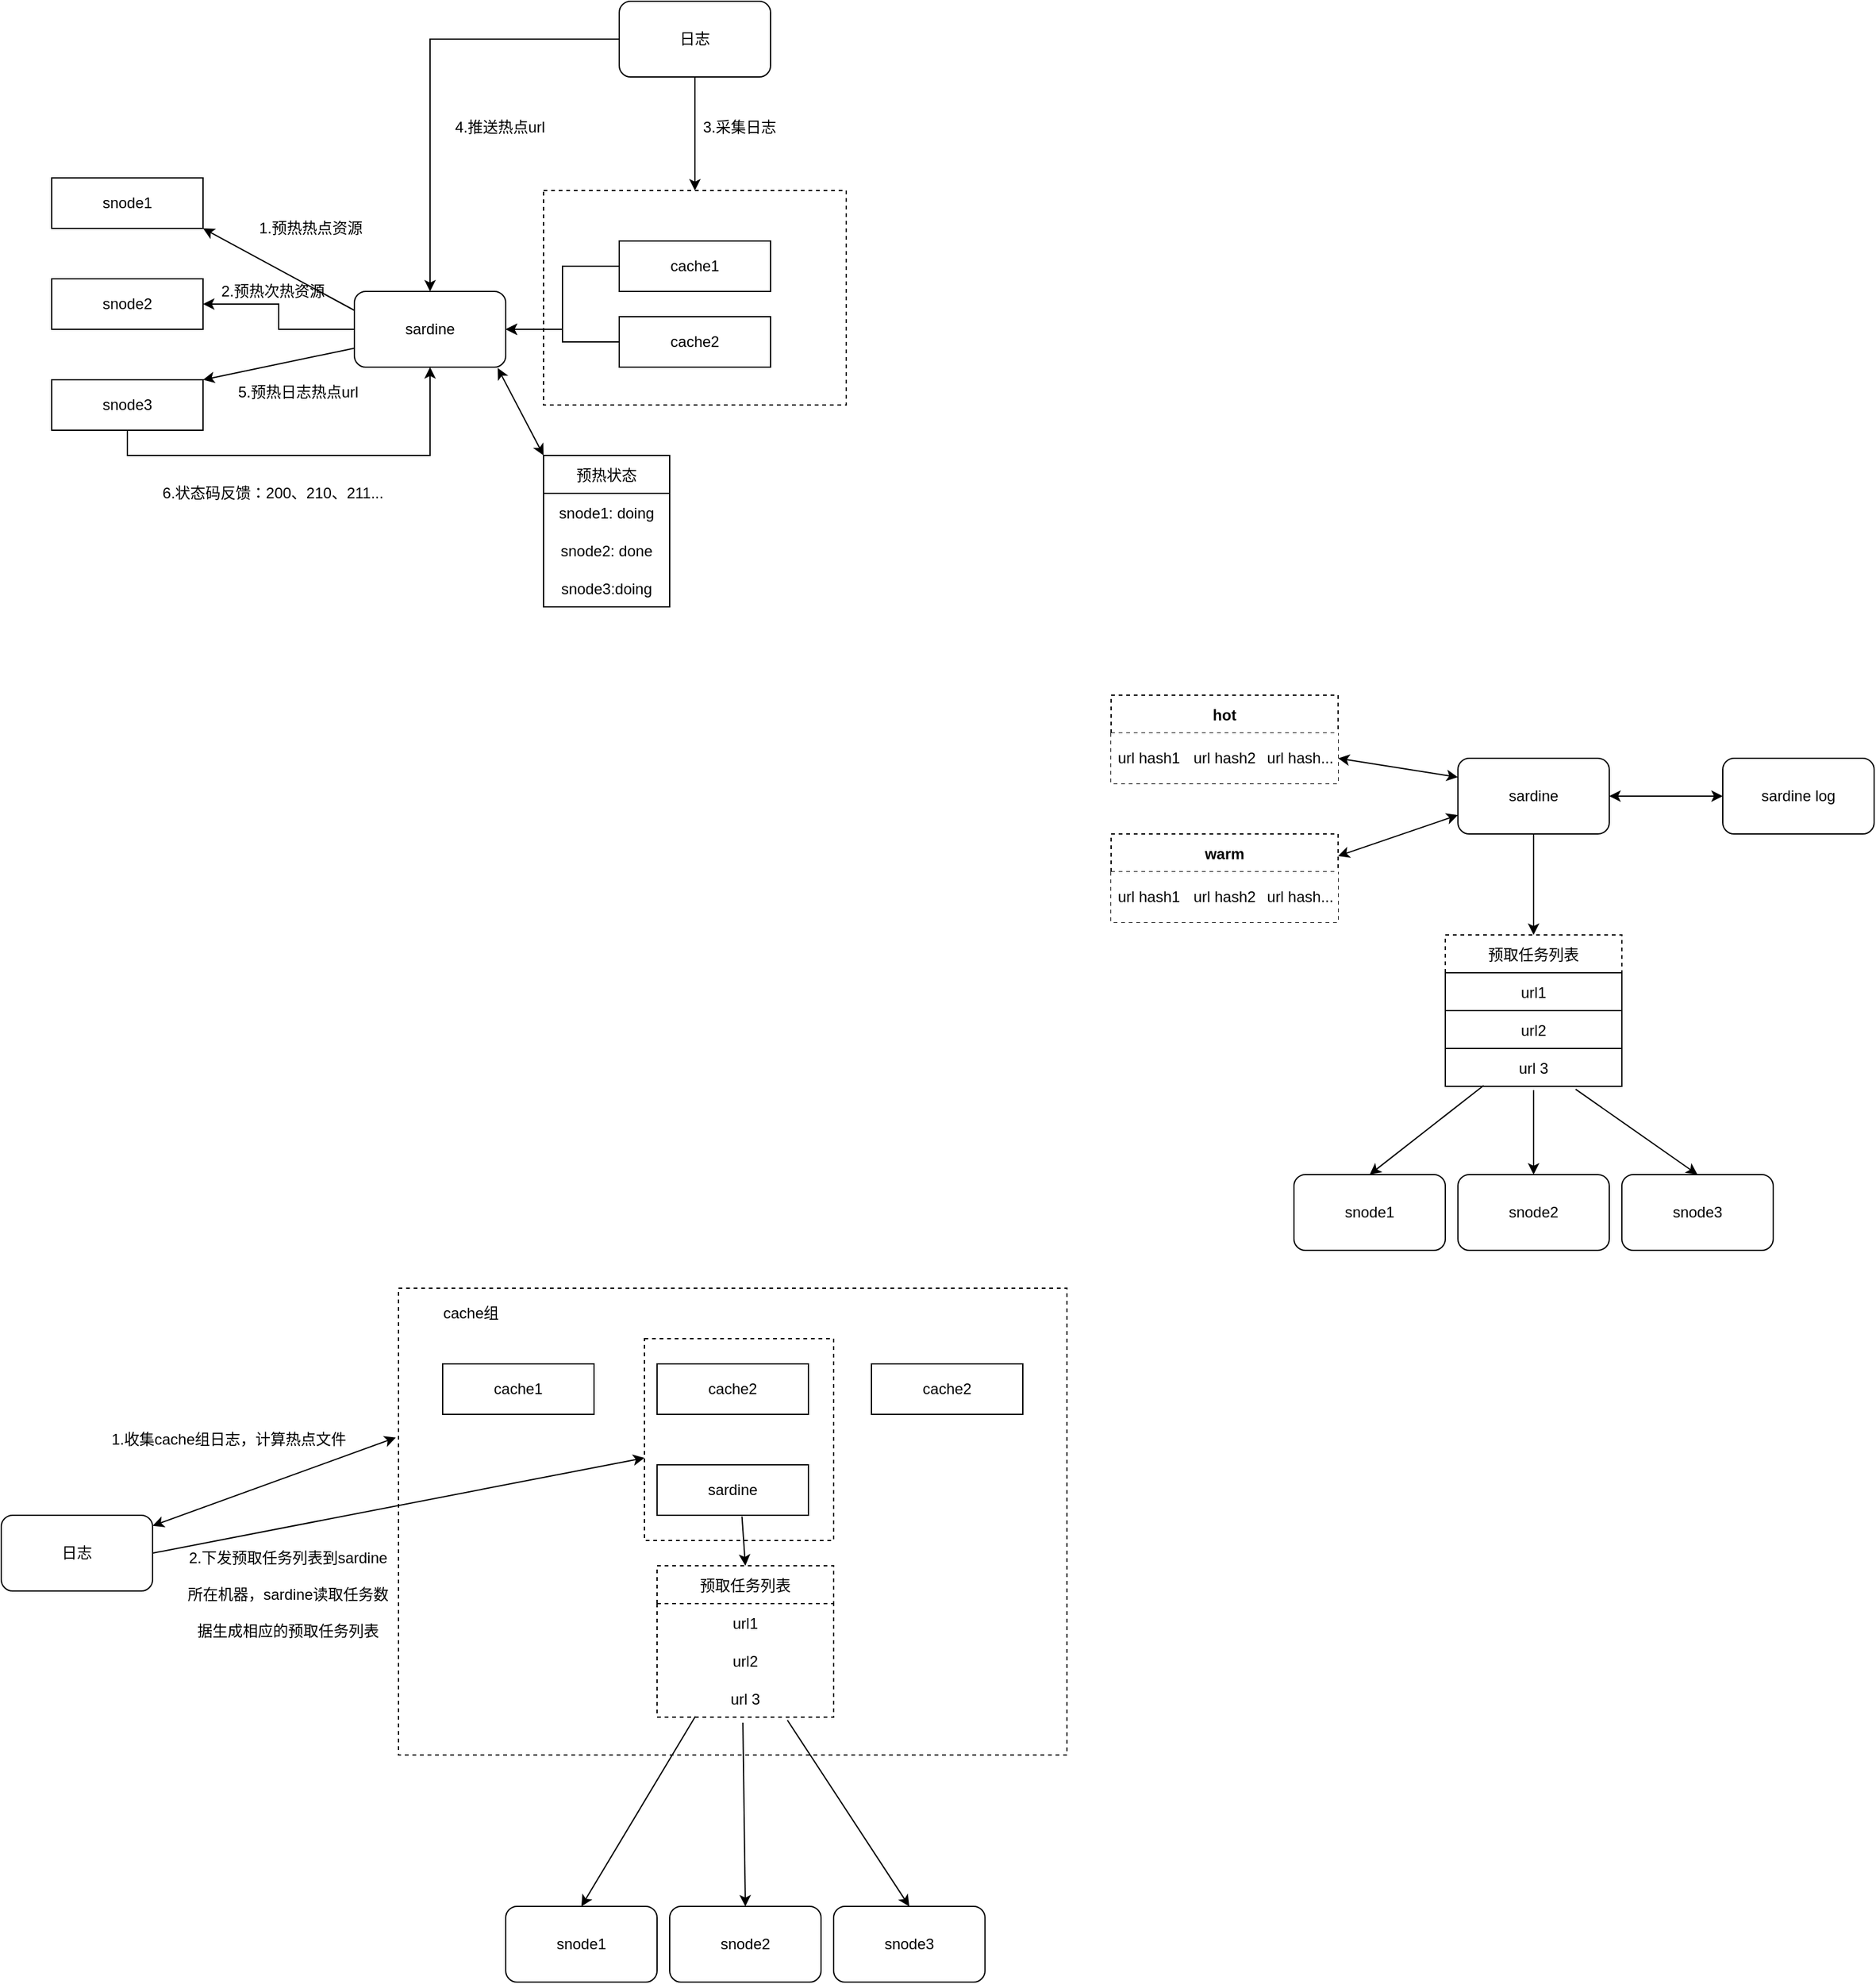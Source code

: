 <mxfile version="15.6.5" type="github">
  <diagram id="E5W-uu2God22g7Ky9WZ-" name="Page-1">
    <mxGraphModel dx="1426" dy="742" grid="1" gridSize="10" guides="1" tooltips="1" connect="1" arrows="1" fold="1" page="1" pageScale="1" pageWidth="10200" pageHeight="10600" math="0" shadow="0">
      <root>
        <mxCell id="0" />
        <mxCell id="1" parent="0" />
        <mxCell id="YZNdHFCtToBKcQ6RWs2M-12" value="" style="edgeStyle=orthogonalEdgeStyle;rounded=0;orthogonalLoop=1;jettySize=auto;html=1;" parent="1" source="YZNdHFCtToBKcQ6RWs2M-1" target="YZNdHFCtToBKcQ6RWs2M-10" edge="1">
          <mxGeometry relative="1" as="geometry" />
        </mxCell>
        <mxCell id="YZNdHFCtToBKcQ6RWs2M-1" value="cache1" style="rounded=0;whiteSpace=wrap;html=1;" parent="1" vertex="1">
          <mxGeometry x="660" y="350" width="120" height="40" as="geometry" />
        </mxCell>
        <mxCell id="YZNdHFCtToBKcQ6RWs2M-13" value="" style="edgeStyle=orthogonalEdgeStyle;rounded=0;orthogonalLoop=1;jettySize=auto;html=1;" parent="1" source="YZNdHFCtToBKcQ6RWs2M-2" target="YZNdHFCtToBKcQ6RWs2M-10" edge="1">
          <mxGeometry relative="1" as="geometry" />
        </mxCell>
        <mxCell id="YZNdHFCtToBKcQ6RWs2M-2" value="cache2" style="rounded=0;whiteSpace=wrap;html=1;" parent="1" vertex="1">
          <mxGeometry x="660" y="410" width="120" height="40" as="geometry" />
        </mxCell>
        <mxCell id="YZNdHFCtToBKcQ6RWs2M-3" value="snode1" style="rounded=0;whiteSpace=wrap;html=1;" parent="1" vertex="1">
          <mxGeometry x="210" y="300" width="120" height="40" as="geometry" />
        </mxCell>
        <mxCell id="YZNdHFCtToBKcQ6RWs2M-4" value="snode2" style="rounded=0;whiteSpace=wrap;html=1;" parent="1" vertex="1">
          <mxGeometry x="210" y="380" width="120" height="40" as="geometry" />
        </mxCell>
        <mxCell id="iMfXWxvWurZU4nPIZbST-1" value="" style="edgeStyle=orthogonalEdgeStyle;rounded=0;orthogonalLoop=1;jettySize=auto;html=1;fontColor=default;exitX=0.5;exitY=1;exitDx=0;exitDy=0;strokeColor=default;labelBackgroundColor=default;" edge="1" parent="1" source="YZNdHFCtToBKcQ6RWs2M-5" target="YZNdHFCtToBKcQ6RWs2M-10">
          <mxGeometry relative="1" as="geometry" />
        </mxCell>
        <mxCell id="YZNdHFCtToBKcQ6RWs2M-5" value="snode3" style="rounded=0;whiteSpace=wrap;html=1;fillColor=default;strokeColor=default;fontColor=default;" parent="1" vertex="1">
          <mxGeometry x="210" y="460" width="120" height="40" as="geometry" />
        </mxCell>
        <mxCell id="YZNdHFCtToBKcQ6RWs2M-20" value="" style="edgeStyle=orthogonalEdgeStyle;rounded=0;orthogonalLoop=1;jettySize=auto;html=1;" parent="1" source="YZNdHFCtToBKcQ6RWs2M-10" target="YZNdHFCtToBKcQ6RWs2M-4" edge="1">
          <mxGeometry relative="1" as="geometry" />
        </mxCell>
        <mxCell id="YZNdHFCtToBKcQ6RWs2M-10" value="sardine" style="rounded=1;whiteSpace=wrap;html=1;fillColor=default;strokeColor=default;fontColor=default;" parent="1" vertex="1">
          <mxGeometry x="450" y="390" width="120" height="60" as="geometry" />
        </mxCell>
        <mxCell id="YZNdHFCtToBKcQ6RWs2M-19" value="" style="edgeStyle=orthogonalEdgeStyle;rounded=0;orthogonalLoop=1;jettySize=auto;html=1;" parent="1" source="YZNdHFCtToBKcQ6RWs2M-11" target="YZNdHFCtToBKcQ6RWs2M-17" edge="1">
          <mxGeometry relative="1" as="geometry" />
        </mxCell>
        <mxCell id="YZNdHFCtToBKcQ6RWs2M-23" value="" style="edgeStyle=orthogonalEdgeStyle;rounded=0;orthogonalLoop=1;jettySize=auto;html=1;" parent="1" source="YZNdHFCtToBKcQ6RWs2M-11" target="YZNdHFCtToBKcQ6RWs2M-10" edge="1">
          <mxGeometry relative="1" as="geometry" />
        </mxCell>
        <mxCell id="YZNdHFCtToBKcQ6RWs2M-11" value="日志" style="rounded=1;whiteSpace=wrap;html=1;" parent="1" vertex="1">
          <mxGeometry x="660" y="160" width="120" height="60" as="geometry" />
        </mxCell>
        <mxCell id="YZNdHFCtToBKcQ6RWs2M-17" value="" style="rounded=0;whiteSpace=wrap;html=1;fillColor=none;dashed=1;" parent="1" vertex="1">
          <mxGeometry x="600" y="310" width="240" height="170" as="geometry" />
        </mxCell>
        <mxCell id="YZNdHFCtToBKcQ6RWs2M-21" value="" style="endArrow=classic;html=1;entryX=1;entryY=1;entryDx=0;entryDy=0;exitX=0;exitY=0.25;exitDx=0;exitDy=0;" parent="1" source="YZNdHFCtToBKcQ6RWs2M-10" target="YZNdHFCtToBKcQ6RWs2M-3" edge="1">
          <mxGeometry width="50" height="50" relative="1" as="geometry">
            <mxPoint x="690" y="410" as="sourcePoint" />
            <mxPoint x="740" y="360" as="targetPoint" />
          </mxGeometry>
        </mxCell>
        <mxCell id="YZNdHFCtToBKcQ6RWs2M-22" value="" style="endArrow=classic;html=1;entryX=1;entryY=0;entryDx=0;entryDy=0;exitX=0;exitY=0.75;exitDx=0;exitDy=0;" parent="1" source="YZNdHFCtToBKcQ6RWs2M-10" target="YZNdHFCtToBKcQ6RWs2M-5" edge="1">
          <mxGeometry width="50" height="50" relative="1" as="geometry">
            <mxPoint x="470" y="395" as="sourcePoint" />
            <mxPoint x="420" y="350" as="targetPoint" />
          </mxGeometry>
        </mxCell>
        <mxCell id="YZNdHFCtToBKcQ6RWs2M-33" value="2.预热次热资源" style="text;html=1;align=center;verticalAlign=middle;resizable=0;points=[];autosize=1;strokeColor=none;fillColor=none;" parent="1" vertex="1">
          <mxGeometry x="335" y="380" width="100" height="20" as="geometry" />
        </mxCell>
        <mxCell id="YZNdHFCtToBKcQ6RWs2M-34" value="3.采集日志" style="text;html=1;align=center;verticalAlign=middle;resizable=0;points=[];autosize=1;strokeColor=none;fillColor=none;" parent="1" vertex="1">
          <mxGeometry x="720" y="250" width="70" height="20" as="geometry" />
        </mxCell>
        <mxCell id="YZNdHFCtToBKcQ6RWs2M-35" value="4.推送热点url" style="text;html=1;align=center;verticalAlign=middle;resizable=0;points=[];autosize=1;strokeColor=none;fillColor=none;" parent="1" vertex="1">
          <mxGeometry x="520" y="250" width="90" height="20" as="geometry" />
        </mxCell>
        <mxCell id="YZNdHFCtToBKcQ6RWs2M-36" value="1.预热热点资源" style="text;html=1;align=center;verticalAlign=middle;resizable=0;points=[];autosize=1;strokeColor=none;fillColor=none;" parent="1" vertex="1">
          <mxGeometry x="365" y="330" width="100" height="20" as="geometry" />
        </mxCell>
        <mxCell id="YZNdHFCtToBKcQ6RWs2M-37" value="5.预热日志热点url" style="text;html=1;align=center;verticalAlign=middle;resizable=0;points=[];autosize=1;strokeColor=none;fillColor=none;fontColor=default;" parent="1" vertex="1">
          <mxGeometry x="350" y="460" width="110" height="20" as="geometry" />
        </mxCell>
        <mxCell id="YZNdHFCtToBKcQ6RWs2M-41" value="sardine" style="rounded=1;whiteSpace=wrap;html=1;fillColor=default;strokeColor=default;fontColor=default;" parent="1" vertex="1">
          <mxGeometry x="1325" y="760" width="120" height="60" as="geometry" />
        </mxCell>
        <mxCell id="YZNdHFCtToBKcQ6RWs2M-43" value="hot" style="shape=table;startSize=30;container=1;collapsible=0;childLayout=tableLayout;fontStyle=1;align=center;pointerEvents=1;dashed=1;fillColor=none;" parent="1" vertex="1">
          <mxGeometry x="1050" y="710" width="180" height="70" as="geometry" />
        </mxCell>
        <mxCell id="YZNdHFCtToBKcQ6RWs2M-48" value="" style="shape=partialRectangle;html=1;whiteSpace=wrap;collapsible=0;dropTarget=0;pointerEvents=0;fillColor=default;top=0;left=0;bottom=0;right=0;points=[[0,0.5],[1,0.5]];portConstraint=eastwest;strokeColor=default;fontColor=default;" parent="YZNdHFCtToBKcQ6RWs2M-43" vertex="1">
          <mxGeometry y="30" width="180" height="40" as="geometry" />
        </mxCell>
        <mxCell id="YZNdHFCtToBKcQ6RWs2M-49" value="url hash1" style="shape=partialRectangle;html=1;whiteSpace=wrap;connectable=0;fillColor=default;top=0;left=0;bottom=0;right=0;overflow=hidden;pointerEvents=1;strokeColor=default;fontColor=default;" parent="YZNdHFCtToBKcQ6RWs2M-48" vertex="1">
          <mxGeometry width="60" height="40" as="geometry">
            <mxRectangle width="60" height="40" as="alternateBounds" />
          </mxGeometry>
        </mxCell>
        <mxCell id="YZNdHFCtToBKcQ6RWs2M-50" value="&lt;span&gt;url hash2&lt;/span&gt;" style="shape=partialRectangle;html=1;whiteSpace=wrap;connectable=0;fillColor=default;top=0;left=0;bottom=0;right=0;overflow=hidden;pointerEvents=1;strokeColor=default;fontColor=default;" parent="YZNdHFCtToBKcQ6RWs2M-48" vertex="1">
          <mxGeometry x="60" width="60" height="40" as="geometry">
            <mxRectangle width="60" height="40" as="alternateBounds" />
          </mxGeometry>
        </mxCell>
        <mxCell id="YZNdHFCtToBKcQ6RWs2M-51" value="&lt;span&gt;url hash...&lt;/span&gt;" style="shape=partialRectangle;html=1;whiteSpace=wrap;connectable=0;fillColor=default;top=0;left=0;bottom=0;right=0;overflow=hidden;pointerEvents=1;strokeColor=default;fontColor=default;" parent="YZNdHFCtToBKcQ6RWs2M-48" vertex="1">
          <mxGeometry x="120" width="60" height="40" as="geometry">
            <mxRectangle width="60" height="40" as="alternateBounds" />
          </mxGeometry>
        </mxCell>
        <mxCell id="YZNdHFCtToBKcQ6RWs2M-68" value="warm" style="shape=table;startSize=30;container=1;collapsible=0;childLayout=tableLayout;fontStyle=1;align=center;pointerEvents=1;dashed=1;fillColor=default;strokeColor=default;fontColor=default;" parent="1" vertex="1">
          <mxGeometry x="1050" y="820" width="180" height="70" as="geometry" />
        </mxCell>
        <mxCell id="YZNdHFCtToBKcQ6RWs2M-69" value="" style="shape=partialRectangle;html=1;whiteSpace=wrap;collapsible=0;dropTarget=0;pointerEvents=0;fillColor=default;top=0;left=0;bottom=0;right=0;points=[[0,0.5],[1,0.5]];portConstraint=eastwest;strokeColor=default;fontColor=default;" parent="YZNdHFCtToBKcQ6RWs2M-68" vertex="1">
          <mxGeometry y="30" width="180" height="40" as="geometry" />
        </mxCell>
        <mxCell id="YZNdHFCtToBKcQ6RWs2M-70" value="url hash1" style="shape=partialRectangle;html=1;whiteSpace=wrap;connectable=0;fillColor=default;top=0;left=0;bottom=0;right=0;overflow=hidden;pointerEvents=1;strokeColor=default;fontColor=default;" parent="YZNdHFCtToBKcQ6RWs2M-69" vertex="1">
          <mxGeometry width="60" height="40" as="geometry">
            <mxRectangle width="60" height="40" as="alternateBounds" />
          </mxGeometry>
        </mxCell>
        <mxCell id="YZNdHFCtToBKcQ6RWs2M-71" value="&lt;span&gt;url hash2&lt;/span&gt;" style="shape=partialRectangle;html=1;whiteSpace=wrap;connectable=0;fillColor=default;top=0;left=0;bottom=0;right=0;overflow=hidden;pointerEvents=1;strokeColor=default;fontColor=default;" parent="YZNdHFCtToBKcQ6RWs2M-69" vertex="1">
          <mxGeometry x="60" width="60" height="40" as="geometry">
            <mxRectangle width="60" height="40" as="alternateBounds" />
          </mxGeometry>
        </mxCell>
        <mxCell id="YZNdHFCtToBKcQ6RWs2M-72" value="&lt;span&gt;url hash...&lt;/span&gt;" style="shape=partialRectangle;html=1;whiteSpace=wrap;connectable=0;fillColor=default;top=0;left=0;bottom=0;right=0;overflow=hidden;pointerEvents=1;strokeColor=default;fontColor=default;" parent="YZNdHFCtToBKcQ6RWs2M-69" vertex="1">
          <mxGeometry x="120" width="60" height="40" as="geometry">
            <mxRectangle width="60" height="40" as="alternateBounds" />
          </mxGeometry>
        </mxCell>
        <mxCell id="YZNdHFCtToBKcQ6RWs2M-73" value="sardine log" style="rounded=1;whiteSpace=wrap;html=1;fillColor=default;strokeColor=default;fontColor=default;" parent="1" vertex="1">
          <mxGeometry x="1535" y="760" width="120" height="60" as="geometry" />
        </mxCell>
        <mxCell id="YZNdHFCtToBKcQ6RWs2M-74" value="snode2" style="rounded=1;whiteSpace=wrap;html=1;fillColor=default;strokeColor=default;fontColor=default;" parent="1" vertex="1">
          <mxGeometry x="1325" y="1090" width="120" height="60" as="geometry" />
        </mxCell>
        <mxCell id="YZNdHFCtToBKcQ6RWs2M-78" value="预取任务列表" style="swimlane;fontStyle=0;childLayout=stackLayout;horizontal=1;startSize=30;horizontalStack=0;resizeParent=1;resizeParentMax=0;resizeLast=0;collapsible=1;marginBottom=0;dashed=1;fillColor=default;strokeColor=default;fontColor=default;" parent="1" vertex="1">
          <mxGeometry x="1315" y="900" width="140" height="120" as="geometry" />
        </mxCell>
        <mxCell id="YZNdHFCtToBKcQ6RWs2M-79" value="url1" style="text;strokeColor=default;fillColor=default;align=center;verticalAlign=middle;spacingLeft=4;spacingRight=4;overflow=hidden;points=[[0,0.5],[1,0.5]];portConstraint=eastwest;rotatable=0;fontColor=default;" parent="YZNdHFCtToBKcQ6RWs2M-78" vertex="1">
          <mxGeometry y="30" width="140" height="30" as="geometry" />
        </mxCell>
        <mxCell id="YZNdHFCtToBKcQ6RWs2M-80" value="url2" style="text;strokeColor=default;fillColor=default;align=center;verticalAlign=middle;spacingLeft=4;spacingRight=4;overflow=hidden;points=[[0,0.5],[1,0.5]];portConstraint=eastwest;rotatable=0;fontColor=default;" parent="YZNdHFCtToBKcQ6RWs2M-78" vertex="1">
          <mxGeometry y="60" width="140" height="30" as="geometry" />
        </mxCell>
        <mxCell id="YZNdHFCtToBKcQ6RWs2M-81" value="url 3" style="text;strokeColor=default;fillColor=default;align=center;verticalAlign=middle;spacingLeft=4;spacingRight=4;overflow=hidden;points=[[0,0.5],[1,0.5]];portConstraint=eastwest;rotatable=0;fontColor=default;" parent="YZNdHFCtToBKcQ6RWs2M-78" vertex="1">
          <mxGeometry y="90" width="140" height="30" as="geometry" />
        </mxCell>
        <mxCell id="YZNdHFCtToBKcQ6RWs2M-82" value="snode3" style="rounded=1;whiteSpace=wrap;html=1;fillColor=default;strokeColor=default;fontColor=default;" parent="1" vertex="1">
          <mxGeometry x="1455" y="1090" width="120" height="60" as="geometry" />
        </mxCell>
        <mxCell id="YZNdHFCtToBKcQ6RWs2M-83" value="snode1" style="rounded=1;whiteSpace=wrap;html=1;fillColor=default;strokeColor=default;fontColor=default;" parent="1" vertex="1">
          <mxGeometry x="1195" y="1090" width="120" height="60" as="geometry" />
        </mxCell>
        <mxCell id="YZNdHFCtToBKcQ6RWs2M-84" value="" style="endArrow=classic;startArrow=classic;html=1;exitX=1;exitY=0.5;exitDx=0;exitDy=0;entryX=0;entryY=0.25;entryDx=0;entryDy=0;fillColor=default;strokeColor=default;fontColor=default;" parent="1" source="YZNdHFCtToBKcQ6RWs2M-48" target="YZNdHFCtToBKcQ6RWs2M-41" edge="1">
          <mxGeometry width="50" height="50" relative="1" as="geometry">
            <mxPoint x="1325" y="970" as="sourcePoint" />
            <mxPoint x="1375" y="920" as="targetPoint" />
          </mxGeometry>
        </mxCell>
        <mxCell id="YZNdHFCtToBKcQ6RWs2M-85" value="" style="endArrow=classic;startArrow=classic;html=1;exitX=1;exitY=0.25;exitDx=0;exitDy=0;entryX=0;entryY=0.75;entryDx=0;entryDy=0;fillColor=default;strokeColor=default;fontColor=default;" parent="1" source="YZNdHFCtToBKcQ6RWs2M-68" target="YZNdHFCtToBKcQ6RWs2M-41" edge="1">
          <mxGeometry width="50" height="50" relative="1" as="geometry">
            <mxPoint x="1240" y="770" as="sourcePoint" />
            <mxPoint x="1335" y="785" as="targetPoint" />
          </mxGeometry>
        </mxCell>
        <mxCell id="YZNdHFCtToBKcQ6RWs2M-86" value="" style="endArrow=classic;startArrow=classic;html=1;exitX=1;exitY=0.5;exitDx=0;exitDy=0;entryX=0;entryY=0.5;entryDx=0;entryDy=0;fillColor=default;strokeColor=default;fontColor=default;" parent="1" source="YZNdHFCtToBKcQ6RWs2M-41" target="YZNdHFCtToBKcQ6RWs2M-73" edge="1">
          <mxGeometry width="50" height="50" relative="1" as="geometry">
            <mxPoint x="1440" y="792.5" as="sourcePoint" />
            <mxPoint x="1535" y="760" as="targetPoint" />
          </mxGeometry>
        </mxCell>
        <mxCell id="YZNdHFCtToBKcQ6RWs2M-87" value="" style="endArrow=classic;html=1;exitX=0.5;exitY=1;exitDx=0;exitDy=0;fillColor=default;strokeColor=default;fontColor=default;" parent="1" source="YZNdHFCtToBKcQ6RWs2M-41" target="YZNdHFCtToBKcQ6RWs2M-78" edge="1">
          <mxGeometry width="50" height="50" relative="1" as="geometry">
            <mxPoint x="1325" y="970" as="sourcePoint" />
            <mxPoint x="1375" y="920" as="targetPoint" />
          </mxGeometry>
        </mxCell>
        <mxCell id="YZNdHFCtToBKcQ6RWs2M-88" value="" style="endArrow=classic;html=1;exitX=0.217;exitY=0.978;exitDx=0;exitDy=0;exitPerimeter=0;entryX=0.5;entryY=0;entryDx=0;entryDy=0;fillColor=default;strokeColor=default;fontColor=default;" parent="1" source="YZNdHFCtToBKcQ6RWs2M-81" target="YZNdHFCtToBKcQ6RWs2M-83" edge="1">
          <mxGeometry width="50" height="50" relative="1" as="geometry">
            <mxPoint x="1325" y="970" as="sourcePoint" />
            <mxPoint x="1375" y="920" as="targetPoint" />
          </mxGeometry>
        </mxCell>
        <mxCell id="YZNdHFCtToBKcQ6RWs2M-89" value="" style="endArrow=classic;html=1;entryX=0.5;entryY=0;entryDx=0;entryDy=0;fillColor=default;strokeColor=default;fontColor=default;" parent="1" target="YZNdHFCtToBKcQ6RWs2M-74" edge="1">
          <mxGeometry width="50" height="50" relative="1" as="geometry">
            <mxPoint x="1385" y="1023" as="sourcePoint" />
            <mxPoint x="1255" y="1190" as="targetPoint" />
          </mxGeometry>
        </mxCell>
        <mxCell id="YZNdHFCtToBKcQ6RWs2M-90" value="" style="endArrow=classic;html=1;exitX=0.738;exitY=1.078;exitDx=0;exitDy=0;exitPerimeter=0;entryX=0.5;entryY=0;entryDx=0;entryDy=0;fillColor=default;strokeColor=default;fontColor=default;" parent="1" source="YZNdHFCtToBKcQ6RWs2M-81" target="YZNdHFCtToBKcQ6RWs2M-82" edge="1">
          <mxGeometry width="50" height="50" relative="1" as="geometry">
            <mxPoint x="1391.36" y="1093.33" as="sourcePoint" />
            <mxPoint x="1395" y="1190" as="targetPoint" />
          </mxGeometry>
        </mxCell>
        <mxCell id="YZNdHFCtToBKcQ6RWs2M-92" value="cache1" style="rounded=0;whiteSpace=wrap;html=1;" parent="1" vertex="1">
          <mxGeometry x="520" y="1240" width="120" height="40" as="geometry" />
        </mxCell>
        <mxCell id="YZNdHFCtToBKcQ6RWs2M-93" value="cache2" style="rounded=0;whiteSpace=wrap;html=1;" parent="1" vertex="1">
          <mxGeometry x="690" y="1240" width="120" height="40" as="geometry" />
        </mxCell>
        <mxCell id="YZNdHFCtToBKcQ6RWs2M-94" value="cache2" style="rounded=0;whiteSpace=wrap;html=1;" parent="1" vertex="1">
          <mxGeometry x="860" y="1240" width="120" height="40" as="geometry" />
        </mxCell>
        <mxCell id="YZNdHFCtToBKcQ6RWs2M-95" value="日志" style="rounded=1;whiteSpace=wrap;html=1;fillColor=none;align=center;" parent="1" vertex="1">
          <mxGeometry x="170" y="1360" width="120" height="60" as="geometry" />
        </mxCell>
        <mxCell id="YZNdHFCtToBKcQ6RWs2M-96" value="" style="rounded=0;whiteSpace=wrap;html=1;dashed=1;fillColor=none;align=center;" parent="1" vertex="1">
          <mxGeometry x="485" y="1180" width="530" height="370" as="geometry" />
        </mxCell>
        <mxCell id="YZNdHFCtToBKcQ6RWs2M-97" value="cache组" style="text;html=1;strokeColor=none;fillColor=none;align=center;verticalAlign=middle;whiteSpace=wrap;rounded=0;dashed=1;" parent="1" vertex="1">
          <mxGeometry x="515" y="1190" width="55" height="20" as="geometry" />
        </mxCell>
        <mxCell id="YZNdHFCtToBKcQ6RWs2M-98" value="sardine" style="rounded=0;whiteSpace=wrap;html=1;" parent="1" vertex="1">
          <mxGeometry x="690" y="1320" width="120" height="40" as="geometry" />
        </mxCell>
        <mxCell id="YZNdHFCtToBKcQ6RWs2M-101" value="1.收集cache组日志，计算热点文件" style="text;html=1;align=center;verticalAlign=middle;resizable=0;points=[];autosize=1;strokeColor=none;fillColor=none;" parent="1" vertex="1">
          <mxGeometry x="250" y="1290" width="200" height="20" as="geometry" />
        </mxCell>
        <mxCell id="YZNdHFCtToBKcQ6RWs2M-102" value="snode2" style="rounded=1;whiteSpace=wrap;html=1;" parent="1" vertex="1">
          <mxGeometry x="700" y="1670" width="120" height="60" as="geometry" />
        </mxCell>
        <mxCell id="YZNdHFCtToBKcQ6RWs2M-103" value="预取任务列表" style="swimlane;fontStyle=0;childLayout=stackLayout;horizontal=1;startSize=30;horizontalStack=0;resizeParent=1;resizeParentMax=0;resizeLast=0;collapsible=1;marginBottom=0;dashed=1;fillColor=none;" parent="1" vertex="1">
          <mxGeometry x="690" y="1400" width="140" height="120" as="geometry" />
        </mxCell>
        <mxCell id="YZNdHFCtToBKcQ6RWs2M-104" value="url1" style="text;strokeColor=none;fillColor=none;align=center;verticalAlign=middle;spacingLeft=4;spacingRight=4;overflow=hidden;points=[[0,0.5],[1,0.5]];portConstraint=eastwest;rotatable=0;" parent="YZNdHFCtToBKcQ6RWs2M-103" vertex="1">
          <mxGeometry y="30" width="140" height="30" as="geometry" />
        </mxCell>
        <mxCell id="YZNdHFCtToBKcQ6RWs2M-105" value="url2" style="text;strokeColor=none;fillColor=none;align=center;verticalAlign=middle;spacingLeft=4;spacingRight=4;overflow=hidden;points=[[0,0.5],[1,0.5]];portConstraint=eastwest;rotatable=0;" parent="YZNdHFCtToBKcQ6RWs2M-103" vertex="1">
          <mxGeometry y="60" width="140" height="30" as="geometry" />
        </mxCell>
        <mxCell id="YZNdHFCtToBKcQ6RWs2M-106" value="url 3" style="text;strokeColor=none;fillColor=none;align=center;verticalAlign=middle;spacingLeft=4;spacingRight=4;overflow=hidden;points=[[0,0.5],[1,0.5]];portConstraint=eastwest;rotatable=0;" parent="YZNdHFCtToBKcQ6RWs2M-103" vertex="1">
          <mxGeometry y="90" width="140" height="30" as="geometry" />
        </mxCell>
        <mxCell id="YZNdHFCtToBKcQ6RWs2M-107" value="snode3" style="rounded=1;whiteSpace=wrap;html=1;" parent="1" vertex="1">
          <mxGeometry x="830" y="1670" width="120" height="60" as="geometry" />
        </mxCell>
        <mxCell id="YZNdHFCtToBKcQ6RWs2M-108" value="" style="endArrow=classic;html=1;exitX=0.217;exitY=0.978;exitDx=0;exitDy=0;exitPerimeter=0;entryX=0.5;entryY=0;entryDx=0;entryDy=0;" parent="1" source="YZNdHFCtToBKcQ6RWs2M-106" edge="1">
          <mxGeometry width="50" height="50" relative="1" as="geometry">
            <mxPoint x="700" y="1550" as="sourcePoint" />
            <mxPoint x="630" y="1670" as="targetPoint" />
          </mxGeometry>
        </mxCell>
        <mxCell id="YZNdHFCtToBKcQ6RWs2M-109" value="" style="endArrow=classic;html=1;entryX=0.5;entryY=0;entryDx=0;entryDy=0;exitX=0.486;exitY=1.144;exitDx=0;exitDy=0;exitPerimeter=0;" parent="1" source="YZNdHFCtToBKcQ6RWs2M-106" target="YZNdHFCtToBKcQ6RWs2M-102" edge="1">
          <mxGeometry width="50" height="50" relative="1" as="geometry">
            <mxPoint x="760" y="1603" as="sourcePoint" />
            <mxPoint x="630" y="1770" as="targetPoint" />
          </mxGeometry>
        </mxCell>
        <mxCell id="YZNdHFCtToBKcQ6RWs2M-110" value="" style="endArrow=classic;html=1;exitX=0.738;exitY=1.078;exitDx=0;exitDy=0;exitPerimeter=0;entryX=0.5;entryY=0;entryDx=0;entryDy=0;" parent="1" source="YZNdHFCtToBKcQ6RWs2M-106" target="YZNdHFCtToBKcQ6RWs2M-107" edge="1">
          <mxGeometry width="50" height="50" relative="1" as="geometry">
            <mxPoint x="766.36" y="1673.33" as="sourcePoint" />
            <mxPoint x="770" y="1770" as="targetPoint" />
          </mxGeometry>
        </mxCell>
        <mxCell id="YZNdHFCtToBKcQ6RWs2M-111" value="snode1" style="rounded=1;whiteSpace=wrap;html=1;" parent="1" vertex="1">
          <mxGeometry x="570" y="1670" width="120" height="60" as="geometry" />
        </mxCell>
        <mxCell id="YZNdHFCtToBKcQ6RWs2M-112" value="" style="endArrow=classic;startArrow=classic;html=1;exitX=1;exitY=0.139;exitDx=0;exitDy=0;entryX=-0.004;entryY=0.32;entryDx=0;entryDy=0;entryPerimeter=0;exitPerimeter=0;" parent="1" source="YZNdHFCtToBKcQ6RWs2M-95" target="YZNdHFCtToBKcQ6RWs2M-96" edge="1">
          <mxGeometry width="50" height="50" relative="1" as="geometry">
            <mxPoint x="820" y="1490" as="sourcePoint" />
            <mxPoint x="870" y="1440" as="targetPoint" />
          </mxGeometry>
        </mxCell>
        <mxCell id="YZNdHFCtToBKcQ6RWs2M-113" value="" style="endArrow=classic;html=1;exitX=1;exitY=0.5;exitDx=0;exitDy=0;" parent="1" source="YZNdHFCtToBKcQ6RWs2M-95" target="YZNdHFCtToBKcQ6RWs2M-114" edge="1">
          <mxGeometry width="50" height="50" relative="1" as="geometry">
            <mxPoint x="770" y="1470" as="sourcePoint" />
            <mxPoint x="690" y="1410" as="targetPoint" />
          </mxGeometry>
        </mxCell>
        <mxCell id="YZNdHFCtToBKcQ6RWs2M-114" value="" style="rounded=0;whiteSpace=wrap;html=1;fillColor=none;align=center;dashed=1;" parent="1" vertex="1">
          <mxGeometry x="680" y="1220" width="150" height="160" as="geometry" />
        </mxCell>
        <mxCell id="YZNdHFCtToBKcQ6RWs2M-117" value="" style="endArrow=classic;html=1;exitX=0.561;exitY=1.025;exitDx=0;exitDy=0;exitPerimeter=0;entryX=0.5;entryY=0;entryDx=0;entryDy=0;" parent="1" source="YZNdHFCtToBKcQ6RWs2M-98" target="YZNdHFCtToBKcQ6RWs2M-103" edge="1">
          <mxGeometry width="50" height="50" relative="1" as="geometry">
            <mxPoint x="770" y="1470" as="sourcePoint" />
            <mxPoint x="820" y="1420" as="targetPoint" />
          </mxGeometry>
        </mxCell>
        <mxCell id="YZNdHFCtToBKcQ6RWs2M-119" value="&lt;h1&gt;&lt;span style=&quot;font-size: 12px ; font-weight: 400&quot;&gt;2.下发预取任务列表到sardine所在机器，sardine读取任务数据生成相应的预取任务列表&lt;/span&gt;&lt;br&gt;&lt;/h1&gt;" style="text;html=1;strokeColor=none;fillColor=none;spacing=5;spacingTop=-20;whiteSpace=wrap;overflow=hidden;rounded=0;dashed=1;align=center;" parent="1" vertex="1">
          <mxGeometry x="310" y="1370" width="175" height="100" as="geometry" />
        </mxCell>
        <mxCell id="iMfXWxvWurZU4nPIZbST-2" value="6.状态码反馈：200、210、211..." style="text;html=1;align=center;verticalAlign=middle;resizable=0;points=[];autosize=1;strokeColor=none;fillColor=none;fontColor=default;" vertex="1" parent="1">
          <mxGeometry x="290" y="540" width="190" height="20" as="geometry" />
        </mxCell>
        <mxCell id="iMfXWxvWurZU4nPIZbST-3" value="预热状态" style="swimlane;fontStyle=0;childLayout=stackLayout;horizontal=1;startSize=30;horizontalStack=0;resizeParent=1;resizeParentMax=0;resizeLast=0;collapsible=1;marginBottom=0;fontColor=default;strokeColor=default;fillColor=default;align=center;" vertex="1" parent="1">
          <mxGeometry x="600" y="520" width="100" height="120" as="geometry" />
        </mxCell>
        <mxCell id="iMfXWxvWurZU4nPIZbST-4" value="snode1: doing" style="text;strokeColor=none;fillColor=none;align=center;verticalAlign=middle;spacingLeft=4;spacingRight=4;overflow=hidden;points=[[0,0.5],[1,0.5]];portConstraint=eastwest;rotatable=0;fontColor=default;" vertex="1" parent="iMfXWxvWurZU4nPIZbST-3">
          <mxGeometry y="30" width="100" height="30" as="geometry" />
        </mxCell>
        <mxCell id="iMfXWxvWurZU4nPIZbST-5" value="snode2: done" style="text;strokeColor=none;fillColor=none;align=center;verticalAlign=middle;spacingLeft=4;spacingRight=4;overflow=hidden;points=[[0,0.5],[1,0.5]];portConstraint=eastwest;rotatable=0;fontColor=default;" vertex="1" parent="iMfXWxvWurZU4nPIZbST-3">
          <mxGeometry y="60" width="100" height="30" as="geometry" />
        </mxCell>
        <mxCell id="iMfXWxvWurZU4nPIZbST-6" value="snode3:doing" style="text;strokeColor=none;fillColor=none;align=center;verticalAlign=middle;spacingLeft=4;spacingRight=4;overflow=hidden;points=[[0,0.5],[1,0.5]];portConstraint=eastwest;rotatable=0;fontColor=default;" vertex="1" parent="iMfXWxvWurZU4nPIZbST-3">
          <mxGeometry y="90" width="100" height="30" as="geometry" />
        </mxCell>
        <mxCell id="iMfXWxvWurZU4nPIZbST-7" value="" style="endArrow=classic;startArrow=classic;html=1;rounded=0;labelBackgroundColor=default;fontColor=default;strokeColor=default;fillColor=default;exitX=0.947;exitY=1.011;exitDx=0;exitDy=0;exitPerimeter=0;entryX=0;entryY=0;entryDx=0;entryDy=0;" edge="1" parent="1" source="YZNdHFCtToBKcQ6RWs2M-10" target="iMfXWxvWurZU4nPIZbST-3">
          <mxGeometry width="50" height="50" relative="1" as="geometry">
            <mxPoint x="900" y="480" as="sourcePoint" />
            <mxPoint x="950" y="430" as="targetPoint" />
          </mxGeometry>
        </mxCell>
      </root>
    </mxGraphModel>
  </diagram>
</mxfile>
